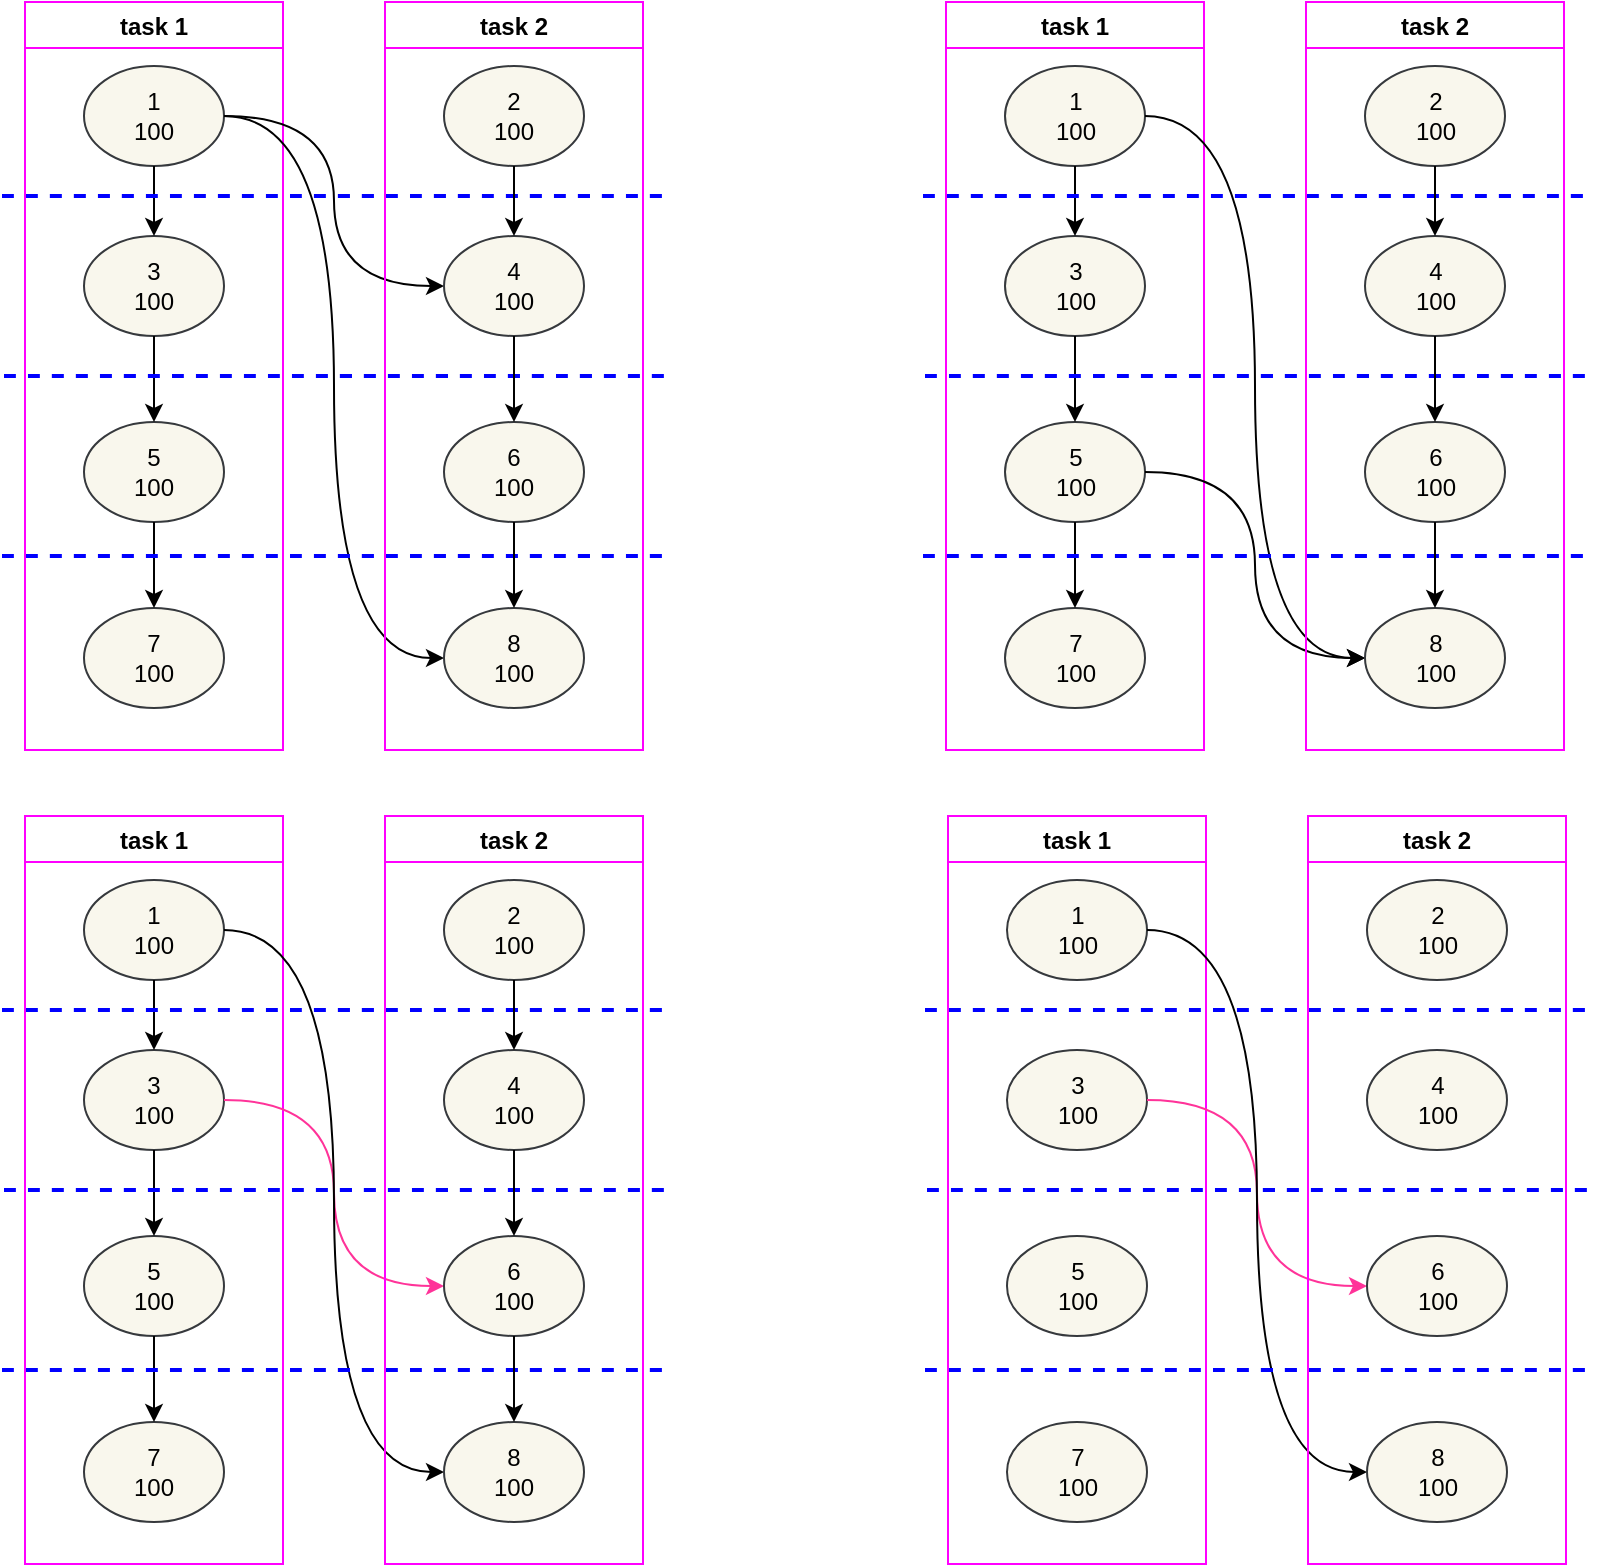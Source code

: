 <mxfile version="19.0.3" type="github">
  <diagram id="745gx9OzcTvfiK2SG3xO" name="第 1 页">
    <mxGraphModel dx="1185" dy="635" grid="0" gridSize="10" guides="1" tooltips="1" connect="1" arrows="1" fold="1" page="1" pageScale="1" pageWidth="1169" pageHeight="827" math="0" shadow="0">
      <root>
        <mxCell id="0" />
        <mxCell id="1" parent="0" />
        <mxCell id="IBDVpuvRUq0DMvx8c1Gj-1" value="task 1" style="swimlane;fillColor=none;strokeColor=#FF00FF;" vertex="1" parent="1">
          <mxGeometry x="97.5" y="28" width="129" height="374" as="geometry">
            <mxRectangle x="93.5" y="5" width="61" height="23" as="alternateBounds" />
          </mxGeometry>
        </mxCell>
        <mxCell id="IBDVpuvRUq0DMvx8c1Gj-2" value="1&lt;br&gt;100" style="ellipse;whiteSpace=wrap;html=1;fillColor=#f9f7ed;strokeColor=#36393d;" vertex="1" parent="IBDVpuvRUq0DMvx8c1Gj-1">
          <mxGeometry x="29.5" y="32" width="70" height="50" as="geometry" />
        </mxCell>
        <mxCell id="IBDVpuvRUq0DMvx8c1Gj-3" value="3&lt;br&gt;100" style="ellipse;whiteSpace=wrap;html=1;fillColor=#f9f7ed;strokeColor=#36393d;" vertex="1" parent="IBDVpuvRUq0DMvx8c1Gj-1">
          <mxGeometry x="29.5" y="117" width="70" height="50" as="geometry" />
        </mxCell>
        <mxCell id="IBDVpuvRUq0DMvx8c1Gj-4" style="edgeStyle=orthogonalEdgeStyle;rounded=0;orthogonalLoop=1;jettySize=auto;html=1;curved=1;" edge="1" parent="IBDVpuvRUq0DMvx8c1Gj-1" source="IBDVpuvRUq0DMvx8c1Gj-2" target="IBDVpuvRUq0DMvx8c1Gj-3">
          <mxGeometry relative="1" as="geometry" />
        </mxCell>
        <mxCell id="IBDVpuvRUq0DMvx8c1Gj-5" value="5&lt;br&gt;100" style="ellipse;whiteSpace=wrap;html=1;fillColor=#f9f7ed;strokeColor=#36393d;" vertex="1" parent="IBDVpuvRUq0DMvx8c1Gj-1">
          <mxGeometry x="29.5" y="210" width="70" height="50" as="geometry" />
        </mxCell>
        <mxCell id="IBDVpuvRUq0DMvx8c1Gj-6" style="edgeStyle=orthogonalEdgeStyle;curved=1;rounded=0;orthogonalLoop=1;jettySize=auto;html=1;" edge="1" parent="IBDVpuvRUq0DMvx8c1Gj-1" source="IBDVpuvRUq0DMvx8c1Gj-3" target="IBDVpuvRUq0DMvx8c1Gj-5">
          <mxGeometry relative="1" as="geometry" />
        </mxCell>
        <mxCell id="IBDVpuvRUq0DMvx8c1Gj-7" value="7&lt;br&gt;100" style="ellipse;whiteSpace=wrap;html=1;fillColor=#f9f7ed;strokeColor=#36393d;" vertex="1" parent="IBDVpuvRUq0DMvx8c1Gj-1">
          <mxGeometry x="29.5" y="303" width="70" height="50" as="geometry" />
        </mxCell>
        <mxCell id="IBDVpuvRUq0DMvx8c1Gj-8" style="edgeStyle=orthogonalEdgeStyle;curved=1;rounded=0;orthogonalLoop=1;jettySize=auto;html=1;" edge="1" parent="IBDVpuvRUq0DMvx8c1Gj-1" source="IBDVpuvRUq0DMvx8c1Gj-5" target="IBDVpuvRUq0DMvx8c1Gj-7">
          <mxGeometry relative="1" as="geometry" />
        </mxCell>
        <mxCell id="IBDVpuvRUq0DMvx8c1Gj-9" style="edgeStyle=orthogonalEdgeStyle;curved=1;rounded=0;orthogonalLoop=1;jettySize=auto;html=1;entryX=0;entryY=0.5;entryDx=0;entryDy=0;" edge="1" parent="1" source="IBDVpuvRUq0DMvx8c1Gj-2" target="IBDVpuvRUq0DMvx8c1Gj-16">
          <mxGeometry relative="1" as="geometry" />
        </mxCell>
        <mxCell id="IBDVpuvRUq0DMvx8c1Gj-10" style="edgeStyle=orthogonalEdgeStyle;curved=1;rounded=0;orthogonalLoop=1;jettySize=auto;html=1;entryX=0;entryY=0.5;entryDx=0;entryDy=0;" edge="1" parent="1" source="IBDVpuvRUq0DMvx8c1Gj-2" target="IBDVpuvRUq0DMvx8c1Gj-20">
          <mxGeometry relative="1" as="geometry" />
        </mxCell>
        <mxCell id="IBDVpuvRUq0DMvx8c1Gj-11" value="" style="endArrow=none;html=1;rounded=0;curved=1;dashed=1;strokeColor=#0000FF;strokeWidth=2;" edge="1" parent="1">
          <mxGeometry width="50" height="50" relative="1" as="geometry">
            <mxPoint x="86" y="125" as="sourcePoint" />
            <mxPoint x="420" y="125" as="targetPoint" />
          </mxGeometry>
        </mxCell>
        <mxCell id="IBDVpuvRUq0DMvx8c1Gj-12" value="" style="endArrow=none;html=1;rounded=0;curved=1;dashed=1;strokeColor=#0000FF;strokeWidth=2;" edge="1" parent="1">
          <mxGeometry width="50" height="50" relative="1" as="geometry">
            <mxPoint x="87" y="215" as="sourcePoint" />
            <mxPoint x="423" y="215" as="targetPoint" />
          </mxGeometry>
        </mxCell>
        <mxCell id="IBDVpuvRUq0DMvx8c1Gj-13" value="" style="endArrow=none;html=1;rounded=0;curved=1;dashed=1;strokeColor=#0000FF;strokeWidth=2;" edge="1" parent="1">
          <mxGeometry width="50" height="50" relative="1" as="geometry">
            <mxPoint x="86" y="305" as="sourcePoint" />
            <mxPoint x="420" y="305" as="targetPoint" />
          </mxGeometry>
        </mxCell>
        <mxCell id="IBDVpuvRUq0DMvx8c1Gj-14" value="task 2" style="swimlane;fillColor=none;strokeColor=#FF00FF;" vertex="1" parent="1">
          <mxGeometry x="277.5" y="28" width="129" height="374" as="geometry">
            <mxRectangle x="273.5" y="5" width="61" height="23" as="alternateBounds" />
          </mxGeometry>
        </mxCell>
        <mxCell id="IBDVpuvRUq0DMvx8c1Gj-15" value="2&lt;br&gt;100" style="ellipse;whiteSpace=wrap;html=1;fillColor=#f9f7ed;strokeColor=#36393d;" vertex="1" parent="IBDVpuvRUq0DMvx8c1Gj-14">
          <mxGeometry x="29.5" y="32" width="70" height="50" as="geometry" />
        </mxCell>
        <mxCell id="IBDVpuvRUq0DMvx8c1Gj-16" value="4&lt;br&gt;100" style="ellipse;whiteSpace=wrap;html=1;fillColor=#f9f7ed;strokeColor=#36393d;" vertex="1" parent="IBDVpuvRUq0DMvx8c1Gj-14">
          <mxGeometry x="29.5" y="117" width="70" height="50" as="geometry" />
        </mxCell>
        <mxCell id="IBDVpuvRUq0DMvx8c1Gj-17" style="edgeStyle=orthogonalEdgeStyle;curved=1;rounded=0;orthogonalLoop=1;jettySize=auto;html=1;" edge="1" parent="IBDVpuvRUq0DMvx8c1Gj-14" source="IBDVpuvRUq0DMvx8c1Gj-15" target="IBDVpuvRUq0DMvx8c1Gj-16">
          <mxGeometry relative="1" as="geometry" />
        </mxCell>
        <mxCell id="IBDVpuvRUq0DMvx8c1Gj-18" value="6&lt;br&gt;100" style="ellipse;whiteSpace=wrap;html=1;fillColor=#f9f7ed;strokeColor=#36393d;" vertex="1" parent="IBDVpuvRUq0DMvx8c1Gj-14">
          <mxGeometry x="29.5" y="210" width="70" height="50" as="geometry" />
        </mxCell>
        <mxCell id="IBDVpuvRUq0DMvx8c1Gj-19" style="edgeStyle=orthogonalEdgeStyle;curved=1;rounded=0;orthogonalLoop=1;jettySize=auto;html=1;" edge="1" parent="IBDVpuvRUq0DMvx8c1Gj-14" source="IBDVpuvRUq0DMvx8c1Gj-16" target="IBDVpuvRUq0DMvx8c1Gj-18">
          <mxGeometry relative="1" as="geometry" />
        </mxCell>
        <mxCell id="IBDVpuvRUq0DMvx8c1Gj-20" value="8&lt;br&gt;100" style="ellipse;whiteSpace=wrap;html=1;fillColor=#f9f7ed;strokeColor=#36393d;" vertex="1" parent="IBDVpuvRUq0DMvx8c1Gj-14">
          <mxGeometry x="29.5" y="303" width="70" height="50" as="geometry" />
        </mxCell>
        <mxCell id="IBDVpuvRUq0DMvx8c1Gj-21" style="edgeStyle=orthogonalEdgeStyle;rounded=0;orthogonalLoop=1;jettySize=auto;html=1;" edge="1" parent="IBDVpuvRUq0DMvx8c1Gj-14" source="IBDVpuvRUq0DMvx8c1Gj-18" target="IBDVpuvRUq0DMvx8c1Gj-20">
          <mxGeometry relative="1" as="geometry" />
        </mxCell>
        <mxCell id="IBDVpuvRUq0DMvx8c1Gj-22" value="task 1" style="swimlane;fillColor=none;strokeColor=#FF00FF;" vertex="1" parent="1">
          <mxGeometry x="558" y="28" width="129" height="374" as="geometry">
            <mxRectangle x="93.5" y="5" width="61" height="23" as="alternateBounds" />
          </mxGeometry>
        </mxCell>
        <mxCell id="IBDVpuvRUq0DMvx8c1Gj-23" value="1&lt;br&gt;100" style="ellipse;whiteSpace=wrap;html=1;fillColor=#f9f7ed;strokeColor=#36393d;" vertex="1" parent="IBDVpuvRUq0DMvx8c1Gj-22">
          <mxGeometry x="29.5" y="32" width="70" height="50" as="geometry" />
        </mxCell>
        <mxCell id="IBDVpuvRUq0DMvx8c1Gj-24" value="3&lt;br&gt;100" style="ellipse;whiteSpace=wrap;html=1;fillColor=#f9f7ed;strokeColor=#36393d;" vertex="1" parent="IBDVpuvRUq0DMvx8c1Gj-22">
          <mxGeometry x="29.5" y="117" width="70" height="50" as="geometry" />
        </mxCell>
        <mxCell id="IBDVpuvRUq0DMvx8c1Gj-25" style="edgeStyle=orthogonalEdgeStyle;rounded=0;orthogonalLoop=1;jettySize=auto;html=1;curved=1;" edge="1" parent="IBDVpuvRUq0DMvx8c1Gj-22" source="IBDVpuvRUq0DMvx8c1Gj-23" target="IBDVpuvRUq0DMvx8c1Gj-24">
          <mxGeometry relative="1" as="geometry" />
        </mxCell>
        <mxCell id="IBDVpuvRUq0DMvx8c1Gj-26" value="5&lt;br&gt;100" style="ellipse;whiteSpace=wrap;html=1;fillColor=#f9f7ed;strokeColor=#36393d;" vertex="1" parent="IBDVpuvRUq0DMvx8c1Gj-22">
          <mxGeometry x="29.5" y="210" width="70" height="50" as="geometry" />
        </mxCell>
        <mxCell id="IBDVpuvRUq0DMvx8c1Gj-27" style="edgeStyle=orthogonalEdgeStyle;curved=1;rounded=0;orthogonalLoop=1;jettySize=auto;html=1;" edge="1" parent="IBDVpuvRUq0DMvx8c1Gj-22" source="IBDVpuvRUq0DMvx8c1Gj-24" target="IBDVpuvRUq0DMvx8c1Gj-26">
          <mxGeometry relative="1" as="geometry" />
        </mxCell>
        <mxCell id="IBDVpuvRUq0DMvx8c1Gj-28" value="7&lt;br&gt;100" style="ellipse;whiteSpace=wrap;html=1;fillColor=#f9f7ed;strokeColor=#36393d;" vertex="1" parent="IBDVpuvRUq0DMvx8c1Gj-22">
          <mxGeometry x="29.5" y="303" width="70" height="50" as="geometry" />
        </mxCell>
        <mxCell id="IBDVpuvRUq0DMvx8c1Gj-29" style="edgeStyle=orthogonalEdgeStyle;curved=1;rounded=0;orthogonalLoop=1;jettySize=auto;html=1;" edge="1" parent="IBDVpuvRUq0DMvx8c1Gj-22" source="IBDVpuvRUq0DMvx8c1Gj-26" target="IBDVpuvRUq0DMvx8c1Gj-28">
          <mxGeometry relative="1" as="geometry" />
        </mxCell>
        <mxCell id="IBDVpuvRUq0DMvx8c1Gj-30" style="edgeStyle=orthogonalEdgeStyle;curved=1;rounded=0;orthogonalLoop=1;jettySize=auto;html=1;entryX=0;entryY=0.5;entryDx=0;entryDy=0;" edge="1" parent="1" source="IBDVpuvRUq0DMvx8c1Gj-23" target="IBDVpuvRUq0DMvx8c1Gj-41">
          <mxGeometry relative="1" as="geometry" />
        </mxCell>
        <mxCell id="IBDVpuvRUq0DMvx8c1Gj-31" style="edgeStyle=orthogonalEdgeStyle;curved=1;rounded=0;orthogonalLoop=1;jettySize=auto;html=1;entryX=0;entryY=0.5;entryDx=0;entryDy=0;" edge="1" parent="1" source="IBDVpuvRUq0DMvx8c1Gj-26" target="IBDVpuvRUq0DMvx8c1Gj-41">
          <mxGeometry relative="1" as="geometry" />
        </mxCell>
        <mxCell id="IBDVpuvRUq0DMvx8c1Gj-32" value="" style="endArrow=none;html=1;rounded=0;curved=1;dashed=1;strokeColor=#0000FF;strokeWidth=2;" edge="1" parent="1">
          <mxGeometry width="50" height="50" relative="1" as="geometry">
            <mxPoint x="546.5" y="125" as="sourcePoint" />
            <mxPoint x="880.5" y="125" as="targetPoint" />
          </mxGeometry>
        </mxCell>
        <mxCell id="IBDVpuvRUq0DMvx8c1Gj-33" value="" style="endArrow=none;html=1;rounded=0;curved=1;dashed=1;strokeColor=#0000FF;strokeWidth=2;" edge="1" parent="1">
          <mxGeometry width="50" height="50" relative="1" as="geometry">
            <mxPoint x="547.5" y="215" as="sourcePoint" />
            <mxPoint x="883.5" y="215" as="targetPoint" />
          </mxGeometry>
        </mxCell>
        <mxCell id="IBDVpuvRUq0DMvx8c1Gj-34" value="" style="endArrow=none;html=1;rounded=0;curved=1;dashed=1;strokeColor=#0000FF;strokeWidth=2;" edge="1" parent="1">
          <mxGeometry width="50" height="50" relative="1" as="geometry">
            <mxPoint x="546.5" y="305" as="sourcePoint" />
            <mxPoint x="880.5" y="305" as="targetPoint" />
          </mxGeometry>
        </mxCell>
        <mxCell id="IBDVpuvRUq0DMvx8c1Gj-35" value="task 2" style="swimlane;fillColor=none;strokeColor=#FF00FF;" vertex="1" parent="1">
          <mxGeometry x="738" y="28" width="129" height="374" as="geometry">
            <mxRectangle x="273.5" y="5" width="61" height="23" as="alternateBounds" />
          </mxGeometry>
        </mxCell>
        <mxCell id="IBDVpuvRUq0DMvx8c1Gj-36" value="2&lt;br&gt;100" style="ellipse;whiteSpace=wrap;html=1;fillColor=#f9f7ed;strokeColor=#36393d;" vertex="1" parent="IBDVpuvRUq0DMvx8c1Gj-35">
          <mxGeometry x="29.5" y="32" width="70" height="50" as="geometry" />
        </mxCell>
        <mxCell id="IBDVpuvRUq0DMvx8c1Gj-37" value="4&lt;br&gt;100" style="ellipse;whiteSpace=wrap;html=1;fillColor=#f9f7ed;strokeColor=#36393d;" vertex="1" parent="IBDVpuvRUq0DMvx8c1Gj-35">
          <mxGeometry x="29.5" y="117" width="70" height="50" as="geometry" />
        </mxCell>
        <mxCell id="IBDVpuvRUq0DMvx8c1Gj-38" style="edgeStyle=orthogonalEdgeStyle;curved=1;rounded=0;orthogonalLoop=1;jettySize=auto;html=1;" edge="1" parent="IBDVpuvRUq0DMvx8c1Gj-35" source="IBDVpuvRUq0DMvx8c1Gj-36" target="IBDVpuvRUq0DMvx8c1Gj-37">
          <mxGeometry relative="1" as="geometry" />
        </mxCell>
        <mxCell id="IBDVpuvRUq0DMvx8c1Gj-39" value="6&lt;br&gt;100" style="ellipse;whiteSpace=wrap;html=1;fillColor=#f9f7ed;strokeColor=#36393d;" vertex="1" parent="IBDVpuvRUq0DMvx8c1Gj-35">
          <mxGeometry x="29.5" y="210" width="70" height="50" as="geometry" />
        </mxCell>
        <mxCell id="IBDVpuvRUq0DMvx8c1Gj-40" style="edgeStyle=orthogonalEdgeStyle;curved=1;rounded=0;orthogonalLoop=1;jettySize=auto;html=1;" edge="1" parent="IBDVpuvRUq0DMvx8c1Gj-35" source="IBDVpuvRUq0DMvx8c1Gj-37" target="IBDVpuvRUq0DMvx8c1Gj-39">
          <mxGeometry relative="1" as="geometry" />
        </mxCell>
        <mxCell id="IBDVpuvRUq0DMvx8c1Gj-41" value="8&lt;br&gt;100" style="ellipse;whiteSpace=wrap;html=1;fillColor=#f9f7ed;strokeColor=#36393d;" vertex="1" parent="IBDVpuvRUq0DMvx8c1Gj-35">
          <mxGeometry x="29.5" y="303" width="70" height="50" as="geometry" />
        </mxCell>
        <mxCell id="IBDVpuvRUq0DMvx8c1Gj-42" style="edgeStyle=orthogonalEdgeStyle;rounded=0;orthogonalLoop=1;jettySize=auto;html=1;" edge="1" parent="IBDVpuvRUq0DMvx8c1Gj-35" source="IBDVpuvRUq0DMvx8c1Gj-39" target="IBDVpuvRUq0DMvx8c1Gj-41">
          <mxGeometry relative="1" as="geometry" />
        </mxCell>
        <mxCell id="IBDVpuvRUq0DMvx8c1Gj-43" value="task 1" style="swimlane;fillColor=none;strokeColor=#FF00FF;" vertex="1" parent="1">
          <mxGeometry x="97.5" y="435" width="129" height="374" as="geometry">
            <mxRectangle x="93.5" y="5" width="61" height="23" as="alternateBounds" />
          </mxGeometry>
        </mxCell>
        <mxCell id="IBDVpuvRUq0DMvx8c1Gj-44" value="1&lt;br&gt;100" style="ellipse;whiteSpace=wrap;html=1;fillColor=#f9f7ed;strokeColor=#36393d;" vertex="1" parent="IBDVpuvRUq0DMvx8c1Gj-43">
          <mxGeometry x="29.5" y="32" width="70" height="50" as="geometry" />
        </mxCell>
        <mxCell id="IBDVpuvRUq0DMvx8c1Gj-45" value="3&lt;br&gt;100" style="ellipse;whiteSpace=wrap;html=1;fillColor=#f9f7ed;strokeColor=#36393d;" vertex="1" parent="IBDVpuvRUq0DMvx8c1Gj-43">
          <mxGeometry x="29.5" y="117" width="70" height="50" as="geometry" />
        </mxCell>
        <mxCell id="IBDVpuvRUq0DMvx8c1Gj-46" style="edgeStyle=orthogonalEdgeStyle;rounded=0;orthogonalLoop=1;jettySize=auto;html=1;curved=1;" edge="1" parent="IBDVpuvRUq0DMvx8c1Gj-43" source="IBDVpuvRUq0DMvx8c1Gj-44" target="IBDVpuvRUq0DMvx8c1Gj-45">
          <mxGeometry relative="1" as="geometry" />
        </mxCell>
        <mxCell id="IBDVpuvRUq0DMvx8c1Gj-47" value="5&lt;br&gt;100" style="ellipse;whiteSpace=wrap;html=1;fillColor=#f9f7ed;strokeColor=#36393d;" vertex="1" parent="IBDVpuvRUq0DMvx8c1Gj-43">
          <mxGeometry x="29.5" y="210" width="70" height="50" as="geometry" />
        </mxCell>
        <mxCell id="IBDVpuvRUq0DMvx8c1Gj-48" style="edgeStyle=orthogonalEdgeStyle;curved=1;rounded=0;orthogonalLoop=1;jettySize=auto;html=1;" edge="1" parent="IBDVpuvRUq0DMvx8c1Gj-43" source="IBDVpuvRUq0DMvx8c1Gj-45" target="IBDVpuvRUq0DMvx8c1Gj-47">
          <mxGeometry relative="1" as="geometry" />
        </mxCell>
        <mxCell id="IBDVpuvRUq0DMvx8c1Gj-49" value="7&lt;br&gt;100" style="ellipse;whiteSpace=wrap;html=1;fillColor=#f9f7ed;strokeColor=#36393d;" vertex="1" parent="IBDVpuvRUq0DMvx8c1Gj-43">
          <mxGeometry x="29.5" y="303" width="70" height="50" as="geometry" />
        </mxCell>
        <mxCell id="IBDVpuvRUq0DMvx8c1Gj-50" style="edgeStyle=orthogonalEdgeStyle;curved=1;rounded=0;orthogonalLoop=1;jettySize=auto;html=1;" edge="1" parent="IBDVpuvRUq0DMvx8c1Gj-43" source="IBDVpuvRUq0DMvx8c1Gj-47" target="IBDVpuvRUq0DMvx8c1Gj-49">
          <mxGeometry relative="1" as="geometry" />
        </mxCell>
        <mxCell id="IBDVpuvRUq0DMvx8c1Gj-51" style="edgeStyle=orthogonalEdgeStyle;curved=1;rounded=0;orthogonalLoop=1;jettySize=auto;html=1;entryX=0;entryY=0.5;entryDx=0;entryDy=0;strokeColor=#FF3399;" edge="1" parent="1" source="IBDVpuvRUq0DMvx8c1Gj-45" target="IBDVpuvRUq0DMvx8c1Gj-60">
          <mxGeometry relative="1" as="geometry" />
        </mxCell>
        <mxCell id="IBDVpuvRUq0DMvx8c1Gj-52" style="edgeStyle=orthogonalEdgeStyle;curved=1;rounded=0;orthogonalLoop=1;jettySize=auto;html=1;entryX=0;entryY=0.5;entryDx=0;entryDy=0;" edge="1" parent="1" source="IBDVpuvRUq0DMvx8c1Gj-44" target="IBDVpuvRUq0DMvx8c1Gj-62">
          <mxGeometry relative="1" as="geometry" />
        </mxCell>
        <mxCell id="IBDVpuvRUq0DMvx8c1Gj-53" value="" style="endArrow=none;html=1;rounded=0;curved=1;dashed=1;strokeColor=#0000FF;strokeWidth=2;" edge="1" parent="1">
          <mxGeometry width="50" height="50" relative="1" as="geometry">
            <mxPoint x="86" y="532" as="sourcePoint" />
            <mxPoint x="420" y="532" as="targetPoint" />
          </mxGeometry>
        </mxCell>
        <mxCell id="IBDVpuvRUq0DMvx8c1Gj-54" value="" style="endArrow=none;html=1;rounded=0;curved=1;dashed=1;strokeColor=#0000FF;strokeWidth=2;" edge="1" parent="1">
          <mxGeometry width="50" height="50" relative="1" as="geometry">
            <mxPoint x="87" y="622" as="sourcePoint" />
            <mxPoint x="423" y="622" as="targetPoint" />
          </mxGeometry>
        </mxCell>
        <mxCell id="IBDVpuvRUq0DMvx8c1Gj-55" value="" style="endArrow=none;html=1;rounded=0;curved=1;dashed=1;strokeColor=#0000FF;strokeWidth=2;" edge="1" parent="1">
          <mxGeometry width="50" height="50" relative="1" as="geometry">
            <mxPoint x="86" y="712" as="sourcePoint" />
            <mxPoint x="420" y="712" as="targetPoint" />
          </mxGeometry>
        </mxCell>
        <mxCell id="IBDVpuvRUq0DMvx8c1Gj-56" value="task 2" style="swimlane;fillColor=none;strokeColor=#FF00FF;" vertex="1" parent="1">
          <mxGeometry x="277.5" y="435" width="129" height="374" as="geometry">
            <mxRectangle x="273.5" y="5" width="61" height="23" as="alternateBounds" />
          </mxGeometry>
        </mxCell>
        <mxCell id="IBDVpuvRUq0DMvx8c1Gj-57" value="2&lt;br&gt;100" style="ellipse;whiteSpace=wrap;html=1;fillColor=#f9f7ed;strokeColor=#36393d;" vertex="1" parent="IBDVpuvRUq0DMvx8c1Gj-56">
          <mxGeometry x="29.5" y="32" width="70" height="50" as="geometry" />
        </mxCell>
        <mxCell id="IBDVpuvRUq0DMvx8c1Gj-58" value="4&lt;br&gt;100" style="ellipse;whiteSpace=wrap;html=1;fillColor=#f9f7ed;strokeColor=#36393d;" vertex="1" parent="IBDVpuvRUq0DMvx8c1Gj-56">
          <mxGeometry x="29.5" y="117" width="70" height="50" as="geometry" />
        </mxCell>
        <mxCell id="IBDVpuvRUq0DMvx8c1Gj-59" style="edgeStyle=orthogonalEdgeStyle;curved=1;rounded=0;orthogonalLoop=1;jettySize=auto;html=1;" edge="1" parent="IBDVpuvRUq0DMvx8c1Gj-56" source="IBDVpuvRUq0DMvx8c1Gj-57" target="IBDVpuvRUq0DMvx8c1Gj-58">
          <mxGeometry relative="1" as="geometry" />
        </mxCell>
        <mxCell id="IBDVpuvRUq0DMvx8c1Gj-60" value="6&lt;br&gt;100" style="ellipse;whiteSpace=wrap;html=1;fillColor=#f9f7ed;strokeColor=#36393d;" vertex="1" parent="IBDVpuvRUq0DMvx8c1Gj-56">
          <mxGeometry x="29.5" y="210" width="70" height="50" as="geometry" />
        </mxCell>
        <mxCell id="IBDVpuvRUq0DMvx8c1Gj-61" style="edgeStyle=orthogonalEdgeStyle;curved=1;rounded=0;orthogonalLoop=1;jettySize=auto;html=1;" edge="1" parent="IBDVpuvRUq0DMvx8c1Gj-56" source="IBDVpuvRUq0DMvx8c1Gj-58" target="IBDVpuvRUq0DMvx8c1Gj-60">
          <mxGeometry relative="1" as="geometry" />
        </mxCell>
        <mxCell id="IBDVpuvRUq0DMvx8c1Gj-62" value="8&lt;br&gt;100" style="ellipse;whiteSpace=wrap;html=1;fillColor=#f9f7ed;strokeColor=#36393d;" vertex="1" parent="IBDVpuvRUq0DMvx8c1Gj-56">
          <mxGeometry x="29.5" y="303" width="70" height="50" as="geometry" />
        </mxCell>
        <mxCell id="IBDVpuvRUq0DMvx8c1Gj-63" style="edgeStyle=orthogonalEdgeStyle;rounded=0;orthogonalLoop=1;jettySize=auto;html=1;" edge="1" parent="IBDVpuvRUq0DMvx8c1Gj-56" source="IBDVpuvRUq0DMvx8c1Gj-60" target="IBDVpuvRUq0DMvx8c1Gj-62">
          <mxGeometry relative="1" as="geometry" />
        </mxCell>
        <mxCell id="IBDVpuvRUq0DMvx8c1Gj-64" value="task 1" style="swimlane;fillColor=none;strokeColor=#FF00FF;" vertex="1" parent="1">
          <mxGeometry x="559" y="435" width="129" height="374" as="geometry">
            <mxRectangle x="93.5" y="5" width="61" height="23" as="alternateBounds" />
          </mxGeometry>
        </mxCell>
        <mxCell id="IBDVpuvRUq0DMvx8c1Gj-65" value="1&lt;br&gt;100" style="ellipse;whiteSpace=wrap;html=1;fillColor=#f9f7ed;strokeColor=#36393d;" vertex="1" parent="IBDVpuvRUq0DMvx8c1Gj-64">
          <mxGeometry x="29.5" y="32" width="70" height="50" as="geometry" />
        </mxCell>
        <mxCell id="IBDVpuvRUq0DMvx8c1Gj-66" value="3&lt;br&gt;100" style="ellipse;whiteSpace=wrap;html=1;fillColor=#f9f7ed;strokeColor=#36393d;" vertex="1" parent="IBDVpuvRUq0DMvx8c1Gj-64">
          <mxGeometry x="29.5" y="117" width="70" height="50" as="geometry" />
        </mxCell>
        <mxCell id="IBDVpuvRUq0DMvx8c1Gj-68" value="5&lt;br&gt;100" style="ellipse;whiteSpace=wrap;html=1;fillColor=#f9f7ed;strokeColor=#36393d;" vertex="1" parent="IBDVpuvRUq0DMvx8c1Gj-64">
          <mxGeometry x="29.5" y="210" width="70" height="50" as="geometry" />
        </mxCell>
        <mxCell id="IBDVpuvRUq0DMvx8c1Gj-70" value="7&lt;br&gt;100" style="ellipse;whiteSpace=wrap;html=1;fillColor=#f9f7ed;strokeColor=#36393d;" vertex="1" parent="IBDVpuvRUq0DMvx8c1Gj-64">
          <mxGeometry x="29.5" y="303" width="70" height="50" as="geometry" />
        </mxCell>
        <mxCell id="IBDVpuvRUq0DMvx8c1Gj-72" style="edgeStyle=orthogonalEdgeStyle;curved=1;rounded=0;orthogonalLoop=1;jettySize=auto;html=1;entryX=0;entryY=0.5;entryDx=0;entryDy=0;strokeColor=#FF3399;" edge="1" parent="1" source="IBDVpuvRUq0DMvx8c1Gj-66" target="IBDVpuvRUq0DMvx8c1Gj-81">
          <mxGeometry relative="1" as="geometry" />
        </mxCell>
        <mxCell id="IBDVpuvRUq0DMvx8c1Gj-73" style="edgeStyle=orthogonalEdgeStyle;curved=1;rounded=0;orthogonalLoop=1;jettySize=auto;html=1;entryX=0;entryY=0.5;entryDx=0;entryDy=0;" edge="1" parent="1" source="IBDVpuvRUq0DMvx8c1Gj-65" target="IBDVpuvRUq0DMvx8c1Gj-83">
          <mxGeometry relative="1" as="geometry" />
        </mxCell>
        <mxCell id="IBDVpuvRUq0DMvx8c1Gj-74" value="" style="endArrow=none;html=1;rounded=0;curved=1;dashed=1;strokeColor=#0000FF;strokeWidth=2;" edge="1" parent="1">
          <mxGeometry width="50" height="50" relative="1" as="geometry">
            <mxPoint x="547.5" y="532" as="sourcePoint" />
            <mxPoint x="881.5" y="532" as="targetPoint" />
          </mxGeometry>
        </mxCell>
        <mxCell id="IBDVpuvRUq0DMvx8c1Gj-75" value="" style="endArrow=none;html=1;rounded=0;curved=1;dashed=1;strokeColor=#0000FF;strokeWidth=2;" edge="1" parent="1">
          <mxGeometry width="50" height="50" relative="1" as="geometry">
            <mxPoint x="548.5" y="622" as="sourcePoint" />
            <mxPoint x="884.5" y="622" as="targetPoint" />
          </mxGeometry>
        </mxCell>
        <mxCell id="IBDVpuvRUq0DMvx8c1Gj-76" value="" style="endArrow=none;html=1;rounded=0;curved=1;dashed=1;strokeColor=#0000FF;strokeWidth=2;" edge="1" parent="1">
          <mxGeometry width="50" height="50" relative="1" as="geometry">
            <mxPoint x="547.5" y="712" as="sourcePoint" />
            <mxPoint x="881.5" y="712" as="targetPoint" />
          </mxGeometry>
        </mxCell>
        <mxCell id="IBDVpuvRUq0DMvx8c1Gj-77" value="task 2" style="swimlane;fillColor=none;strokeColor=#FF00FF;" vertex="1" parent="1">
          <mxGeometry x="739" y="435" width="129" height="374" as="geometry">
            <mxRectangle x="273.5" y="5" width="61" height="23" as="alternateBounds" />
          </mxGeometry>
        </mxCell>
        <mxCell id="IBDVpuvRUq0DMvx8c1Gj-78" value="2&lt;br&gt;100" style="ellipse;whiteSpace=wrap;html=1;fillColor=#f9f7ed;strokeColor=#36393d;" vertex="1" parent="IBDVpuvRUq0DMvx8c1Gj-77">
          <mxGeometry x="29.5" y="32" width="70" height="50" as="geometry" />
        </mxCell>
        <mxCell id="IBDVpuvRUq0DMvx8c1Gj-79" value="4&lt;br&gt;100" style="ellipse;whiteSpace=wrap;html=1;fillColor=#f9f7ed;strokeColor=#36393d;" vertex="1" parent="IBDVpuvRUq0DMvx8c1Gj-77">
          <mxGeometry x="29.5" y="117" width="70" height="50" as="geometry" />
        </mxCell>
        <mxCell id="IBDVpuvRUq0DMvx8c1Gj-81" value="6&lt;br&gt;100" style="ellipse;whiteSpace=wrap;html=1;fillColor=#f9f7ed;strokeColor=#36393d;" vertex="1" parent="IBDVpuvRUq0DMvx8c1Gj-77">
          <mxGeometry x="29.5" y="210" width="70" height="50" as="geometry" />
        </mxCell>
        <mxCell id="IBDVpuvRUq0DMvx8c1Gj-83" value="8&lt;br&gt;100" style="ellipse;whiteSpace=wrap;html=1;fillColor=#f9f7ed;strokeColor=#36393d;" vertex="1" parent="IBDVpuvRUq0DMvx8c1Gj-77">
          <mxGeometry x="29.5" y="303" width="70" height="50" as="geometry" />
        </mxCell>
      </root>
    </mxGraphModel>
  </diagram>
</mxfile>
